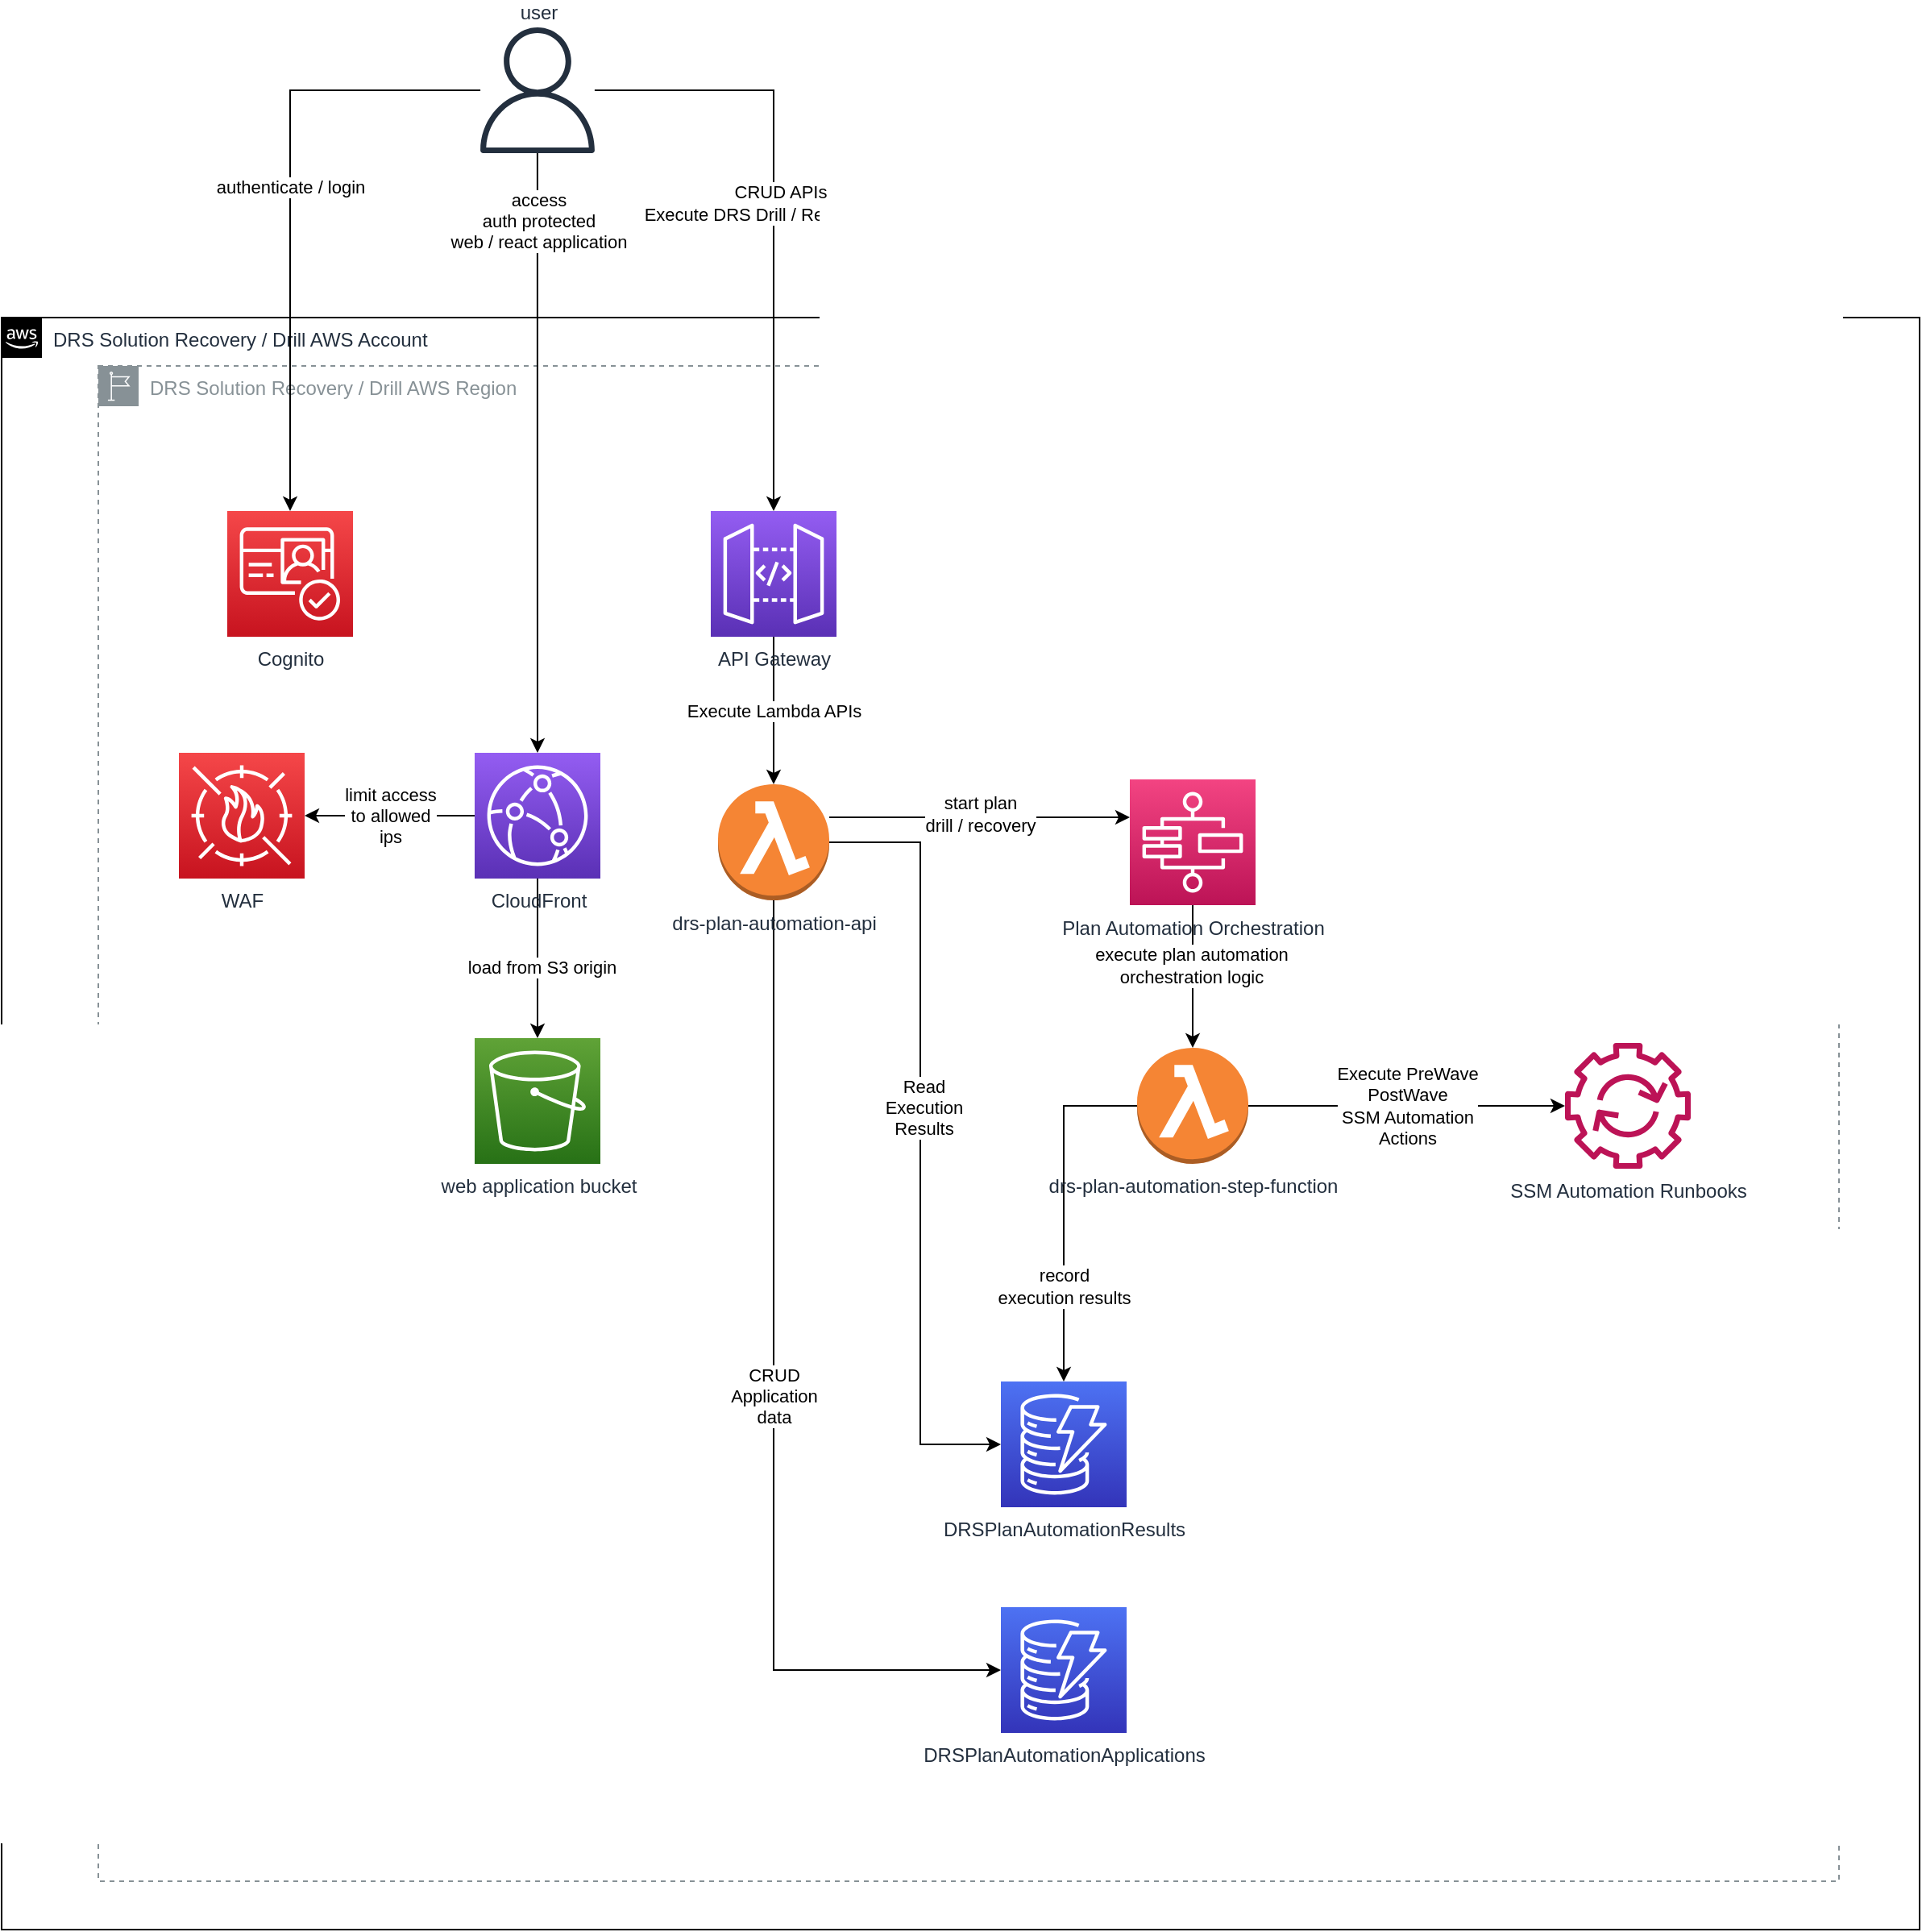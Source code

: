 <mxfile version="14.5.1" type="device"><diagram id="146kvaY81JoFhR2fT1sD" name="DRS Plan Automation Baseline Architecture"><mxGraphModel dx="1298" dy="3145" grid="1" gridSize="10" guides="1" tooltips="1" connect="1" arrows="1" fold="1" page="1" pageScale="1" pageWidth="850" pageHeight="1100" math="0" shadow="0"><root><mxCell id="o_yvSjvYm8ZHU7pBNBxk-0"/><mxCell id="WyglVCML0dnfB455Aoaf-0" value="Account" style="" parent="o_yvSjvYm8ZHU7pBNBxk-0"/><mxCell id="Yuy_BXSlaTN0itQn0DiK-1" value="DRS Solution Recovery / Drill AWS Account" style="points=[[0,0],[0.25,0],[0.5,0],[0.75,0],[1,0],[1,0.25],[1,0.5],[1,0.75],[1,1],[0.75,1],[0.5,1],[0.25,1],[0,1],[0,0.75],[0,0.5],[0,0.25]];outlineConnect=0;gradientColor=none;html=1;whiteSpace=wrap;fontSize=12;fontStyle=0;shape=mxgraph.aws4.group;grIcon=mxgraph.aws4.group_aws_cloud_alt;strokeColor=#000000;fillColor=none;verticalAlign=top;align=left;spacingLeft=30;fontColor=#232F3E;dashed=0;" parent="WyglVCML0dnfB455Aoaf-0" vertex="1"><mxGeometry x="10" y="-1530" width="1190" height="1000" as="geometry"/></mxCell><mxCell id="o_yvSjvYm8ZHU7pBNBxk-1" value="Region" parent="o_yvSjvYm8ZHU7pBNBxk-0"/><mxCell id="Yuy_BXSlaTN0itQn0DiK-3" value="DRS Solution Recovery / Drill AWS Region" style="outlineConnect=0;gradientColor=none;html=1;whiteSpace=wrap;fontSize=12;fontStyle=0;shape=mxgraph.aws4.group;grIcon=mxgraph.aws4.group_region;strokeColor=#879196;fillColor=none;verticalAlign=top;align=left;spacingLeft=30;fontColor=#879196;dashed=1;" parent="o_yvSjvYm8ZHU7pBNBxk-1" vertex="1"><mxGeometry x="70" y="-1500" width="1080" height="940" as="geometry"/></mxCell><mxCell id="jtjr3lLfcv1fhe9xvd56-19" value="Execute PreWave&lt;br&gt;PostWave&lt;br&gt;SSM Automation&lt;br&gt;Actions" style="edgeStyle=orthogonalEdgeStyle;rounded=0;orthogonalLoop=1;jettySize=auto;html=1;startArrow=none;startFill=0;endArrow=classic;endFill=1;" edge="1" parent="o_yvSjvYm8ZHU7pBNBxk-1" source="jvz22hjZOSJCWWpNn8-E-17" target="0hPKeTikyMp0y_E2JEp7-7"><mxGeometry relative="1" as="geometry"/></mxCell><mxCell id="jtjr3lLfcv1fhe9xvd56-20" value="record &lt;br&gt;execution results" style="edgeStyle=orthogonalEdgeStyle;rounded=0;orthogonalLoop=1;jettySize=auto;html=1;startArrow=none;startFill=0;endArrow=classic;endFill=1;" edge="1" parent="o_yvSjvYm8ZHU7pBNBxk-1" source="jvz22hjZOSJCWWpNn8-E-17" target="x11Jodv8IO3x0aT6C2JS-38"><mxGeometry x="0.446" relative="1" as="geometry"><mxPoint y="1" as="offset"/></mxGeometry></mxCell><mxCell id="jvz22hjZOSJCWWpNn8-E-17" value="&lt;span style=&quot;color: rgb(35 , 47 , 62)&quot;&gt;drs-plan-automation-step-function&lt;/span&gt;" style="outlineConnect=0;dashed=0;verticalLabelPosition=bottom;verticalAlign=top;align=center;html=1;shape=mxgraph.aws3.lambda_function;fillColor=#F58534;gradientColor=none;" parent="o_yvSjvYm8ZHU7pBNBxk-1" vertex="1"><mxGeometry x="714.5" y="-1077" width="69" height="72" as="geometry"/></mxCell><mxCell id="jvz22hjZOSJCWWpNn8-E-20" value="DRSPlanAutomationApplications" style="points=[[0,0,0],[0.25,0,0],[0.5,0,0],[0.75,0,0],[1,0,0],[0,1,0],[0.25,1,0],[0.5,1,0],[0.75,1,0],[1,1,0],[0,0.25,0],[0,0.5,0],[0,0.75,0],[1,0.25,0],[1,0.5,0],[1,0.75,0]];outlineConnect=0;fontColor=#232F3E;gradientColor=#4D72F3;gradientDirection=north;fillColor=#3334B9;strokeColor=#ffffff;dashed=0;verticalLabelPosition=bottom;verticalAlign=top;align=center;html=1;fontSize=12;fontStyle=0;aspect=fixed;shape=mxgraph.aws4.resourceIcon;resIcon=mxgraph.aws4.dynamodb;" parent="o_yvSjvYm8ZHU7pBNBxk-1" vertex="1"><mxGeometry x="630" y="-730" width="78" height="78" as="geometry"/></mxCell><mxCell id="0hPKeTikyMp0y_E2JEp7-7" value="SSM Automation Runbooks" style="outlineConnect=0;fontColor=#232F3E;gradientColor=none;fillColor=#BC1356;strokeColor=none;dashed=0;verticalLabelPosition=bottom;verticalAlign=top;align=center;html=1;fontSize=12;fontStyle=0;aspect=fixed;pointerEvents=1;shape=mxgraph.aws4.automation;" parent="o_yvSjvYm8ZHU7pBNBxk-1" vertex="1"><mxGeometry x="980" y="-1080" width="78" height="78" as="geometry"/></mxCell><mxCell id="x11Jodv8IO3x0aT6C2JS-38" value="DRSPlanAutomationResults" style="points=[[0,0,0],[0.25,0,0],[0.5,0,0],[0.75,0,0],[1,0,0],[0,1,0],[0.25,1,0],[0.5,1,0],[0.75,1,0],[1,1,0],[0,0.25,0],[0,0.5,0],[0,0.75,0],[1,0.25,0],[1,0.5,0],[1,0.75,0]];outlineConnect=0;fontColor=#232F3E;gradientColor=#4D72F3;gradientDirection=north;fillColor=#3334B9;strokeColor=#ffffff;dashed=0;verticalLabelPosition=bottom;verticalAlign=top;align=center;html=1;fontSize=12;fontStyle=0;aspect=fixed;shape=mxgraph.aws4.resourceIcon;resIcon=mxgraph.aws4.dynamodb;" parent="o_yvSjvYm8ZHU7pBNBxk-1" vertex="1"><mxGeometry x="630" y="-870" width="78" height="78" as="geometry"/></mxCell><mxCell id="jtjr3lLfcv1fhe9xvd56-11" style="edgeStyle=orthogonalEdgeStyle;rounded=0;orthogonalLoop=1;jettySize=auto;html=1;startArrow=none;startFill=0;endArrow=classic;endFill=1;" edge="1" parent="o_yvSjvYm8ZHU7pBNBxk-1" source="x11Jodv8IO3x0aT6C2JS-41" target="jvz22hjZOSJCWWpNn8-E-20"><mxGeometry relative="1" as="geometry"><Array as="points"><mxPoint x="489" y="-691"/></Array></mxGeometry></mxCell><mxCell id="jtjr3lLfcv1fhe9xvd56-12" value="CRUD &lt;br&gt;Application&lt;br&gt;data" style="edgeLabel;html=1;align=center;verticalAlign=middle;resizable=0;points=[];" vertex="1" connectable="0" parent="jtjr3lLfcv1fhe9xvd56-11"><mxGeometry x="-0.005" relative="1" as="geometry"><mxPoint as="offset"/></mxGeometry></mxCell><mxCell id="jtjr3lLfcv1fhe9xvd56-13" style="edgeStyle=orthogonalEdgeStyle;rounded=0;orthogonalLoop=1;jettySize=auto;html=1;entryX=0;entryY=0.5;entryDx=0;entryDy=0;entryPerimeter=0;startArrow=none;startFill=0;endArrow=classic;endFill=1;" edge="1" parent="o_yvSjvYm8ZHU7pBNBxk-1" source="x11Jodv8IO3x0aT6C2JS-41" target="x11Jodv8IO3x0aT6C2JS-38"><mxGeometry relative="1" as="geometry"><Array as="points"><mxPoint x="580" y="-1204"/><mxPoint x="580" y="-831"/></Array></mxGeometry></mxCell><mxCell id="jtjr3lLfcv1fhe9xvd56-14" value="Read&lt;br&gt;Execution &lt;br&gt;Results" style="edgeLabel;html=1;align=center;verticalAlign=middle;resizable=0;points=[];" vertex="1" connectable="0" parent="jtjr3lLfcv1fhe9xvd56-13"><mxGeometry x="-0.079" y="2" relative="1" as="geometry"><mxPoint as="offset"/></mxGeometry></mxCell><mxCell id="jtjr3lLfcv1fhe9xvd56-15" style="edgeStyle=orthogonalEdgeStyle;rounded=0;orthogonalLoop=1;jettySize=auto;html=1;startArrow=none;startFill=0;endArrow=classic;endFill=1;" edge="1" parent="o_yvSjvYm8ZHU7pBNBxk-1" source="x11Jodv8IO3x0aT6C2JS-41" target="x11Jodv8IO3x0aT6C2JS-52"><mxGeometry relative="1" as="geometry"><Array as="points"><mxPoint x="610" y="-1220"/><mxPoint x="610" y="-1220"/></Array></mxGeometry></mxCell><mxCell id="jtjr3lLfcv1fhe9xvd56-16" value="start plan&lt;br&gt;drill / recovery" style="edgeLabel;html=1;align=center;verticalAlign=middle;resizable=0;points=[];" vertex="1" connectable="0" parent="jtjr3lLfcv1fhe9xvd56-15"><mxGeometry x="0.003" y="2" relative="1" as="geometry"><mxPoint as="offset"/></mxGeometry></mxCell><mxCell id="x11Jodv8IO3x0aT6C2JS-41" value="&lt;span style=&quot;color: rgb(35 , 47 , 62)&quot;&gt;drs-plan-automation-api&lt;/span&gt;" style="outlineConnect=0;dashed=0;verticalLabelPosition=bottom;verticalAlign=top;align=center;html=1;shape=mxgraph.aws3.lambda_function;fillColor=#F58534;gradientColor=none;" parent="o_yvSjvYm8ZHU7pBNBxk-1" vertex="1"><mxGeometry x="454.5" y="-1240.5" width="69" height="72" as="geometry"/></mxCell><mxCell id="jtjr3lLfcv1fhe9xvd56-17" style="edgeStyle=orthogonalEdgeStyle;rounded=0;orthogonalLoop=1;jettySize=auto;html=1;startArrow=none;startFill=0;endArrow=classic;endFill=1;" edge="1" parent="o_yvSjvYm8ZHU7pBNBxk-1" source="x11Jodv8IO3x0aT6C2JS-52" target="jvz22hjZOSJCWWpNn8-E-17"><mxGeometry relative="1" as="geometry"/></mxCell><mxCell id="jtjr3lLfcv1fhe9xvd56-18" value="execute plan automation&lt;br&gt;orchestration logic" style="edgeLabel;html=1;align=center;verticalAlign=middle;resizable=0;points=[];" vertex="1" connectable="0" parent="jtjr3lLfcv1fhe9xvd56-17"><mxGeometry x="-0.152" y="-1" relative="1" as="geometry"><mxPoint as="offset"/></mxGeometry></mxCell><mxCell id="x11Jodv8IO3x0aT6C2JS-52" value="Plan Automation Orchestration" style="points=[[0,0,0],[0.25,0,0],[0.5,0,0],[0.75,0,0],[1,0,0],[0,1,0],[0.25,1,0],[0.5,1,0],[0.75,1,0],[1,1,0],[0,0.25,0],[0,0.5,0],[0,0.75,0],[1,0.25,0],[1,0.5,0],[1,0.75,0]];outlineConnect=0;fontColor=#232F3E;gradientColor=#F34482;gradientDirection=north;fillColor=#BC1356;strokeColor=#ffffff;dashed=0;verticalLabelPosition=bottom;verticalAlign=top;align=center;html=1;fontSize=12;fontStyle=0;aspect=fixed;shape=mxgraph.aws4.resourceIcon;resIcon=mxgraph.aws4.step_functions;" parent="o_yvSjvYm8ZHU7pBNBxk-1" vertex="1"><mxGeometry x="710" y="-1243.5" width="78" height="78" as="geometry"/></mxCell><mxCell id="jtjr3lLfcv1fhe9xvd56-4" value="limit access&lt;br&gt;to allowed&lt;br&gt;ips" style="edgeStyle=orthogonalEdgeStyle;rounded=0;orthogonalLoop=1;jettySize=auto;html=1;startArrow=none;startFill=0;endArrow=classic;endFill=1;" edge="1" parent="o_yvSjvYm8ZHU7pBNBxk-1" source="LlgYlNXtmQAIU1DmE6Nu-2" target="LlgYlNXtmQAIU1DmE6Nu-5"><mxGeometry relative="1" as="geometry"/></mxCell><mxCell id="jtjr3lLfcv1fhe9xvd56-6" style="edgeStyle=orthogonalEdgeStyle;rounded=0;orthogonalLoop=1;jettySize=auto;html=1;startArrow=none;startFill=0;endArrow=classic;endFill=1;" edge="1" parent="o_yvSjvYm8ZHU7pBNBxk-1" source="LlgYlNXtmQAIU1DmE6Nu-2" target="LlgYlNXtmQAIU1DmE6Nu-7"><mxGeometry relative="1" as="geometry"/></mxCell><mxCell id="jtjr3lLfcv1fhe9xvd56-7" value="load from S3 origin" style="edgeLabel;html=1;align=center;verticalAlign=middle;resizable=0;points=[];" vertex="1" connectable="0" parent="jtjr3lLfcv1fhe9xvd56-6"><mxGeometry x="0.079" y="2" relative="1" as="geometry"><mxPoint y="1" as="offset"/></mxGeometry></mxCell><mxCell id="LlgYlNXtmQAIU1DmE6Nu-2" value="CloudFront" style="points=[[0,0,0],[0.25,0,0],[0.5,0,0],[0.75,0,0],[1,0,0],[0,1,0],[0.25,1,0],[0.5,1,0],[0.75,1,0],[1,1,0],[0,0.25,0],[0,0.5,0],[0,0.75,0],[1,0.25,0],[1,0.5,0],[1,0.75,0]];outlineConnect=0;fontColor=#232F3E;gradientColor=#945DF2;gradientDirection=north;fillColor=#5A30B5;strokeColor=#ffffff;dashed=0;verticalLabelPosition=bottom;verticalAlign=top;align=center;html=1;fontSize=12;fontStyle=0;aspect=fixed;shape=mxgraph.aws4.resourceIcon;resIcon=mxgraph.aws4.cloudfront;" parent="o_yvSjvYm8ZHU7pBNBxk-1" vertex="1"><mxGeometry x="303.5" y="-1260" width="78" height="78" as="geometry"/></mxCell><mxCell id="LlgYlNXtmQAIU1DmE6Nu-3" value="Cognito" style="points=[[0,0,0],[0.25,0,0],[0.5,0,0],[0.75,0,0],[1,0,0],[0,1,0],[0.25,1,0],[0.5,1,0],[0.75,1,0],[1,1,0],[0,0.25,0],[0,0.5,0],[0,0.75,0],[1,0.25,0],[1,0.5,0],[1,0.75,0]];outlineConnect=0;fontColor=#232F3E;gradientColor=#F54749;gradientDirection=north;fillColor=#C7131F;strokeColor=#ffffff;dashed=0;verticalLabelPosition=bottom;verticalAlign=top;align=center;html=1;fontSize=12;fontStyle=0;aspect=fixed;shape=mxgraph.aws4.resourceIcon;resIcon=mxgraph.aws4.cognito;" parent="o_yvSjvYm8ZHU7pBNBxk-1" vertex="1"><mxGeometry x="150" y="-1410" width="78" height="78" as="geometry"/></mxCell><mxCell id="jtjr3lLfcv1fhe9xvd56-10" value="Execute Lambda APIs" style="edgeStyle=orthogonalEdgeStyle;rounded=0;orthogonalLoop=1;jettySize=auto;html=1;startArrow=none;startFill=0;endArrow=classic;endFill=1;" edge="1" parent="o_yvSjvYm8ZHU7pBNBxk-1" source="LlgYlNXtmQAIU1DmE6Nu-4" target="x11Jodv8IO3x0aT6C2JS-41"><mxGeometry relative="1" as="geometry"/></mxCell><mxCell id="LlgYlNXtmQAIU1DmE6Nu-4" value="API Gateway" style="points=[[0,0,0],[0.25,0,0],[0.5,0,0],[0.75,0,0],[1,0,0],[0,1,0],[0.25,1,0],[0.5,1,0],[0.75,1,0],[1,1,0],[0,0.25,0],[0,0.5,0],[0,0.75,0],[1,0.25,0],[1,0.5,0],[1,0.75,0]];outlineConnect=0;fontColor=#232F3E;gradientColor=#945DF2;gradientDirection=north;fillColor=#5A30B5;strokeColor=#ffffff;dashed=0;verticalLabelPosition=bottom;verticalAlign=top;align=center;html=1;fontSize=12;fontStyle=0;aspect=fixed;shape=mxgraph.aws4.resourceIcon;resIcon=mxgraph.aws4.api_gateway;" parent="o_yvSjvYm8ZHU7pBNBxk-1" vertex="1"><mxGeometry x="450" y="-1410" width="78" height="78" as="geometry"/></mxCell><mxCell id="LlgYlNXtmQAIU1DmE6Nu-5" value="WAF" style="points=[[0,0,0],[0.25,0,0],[0.5,0,0],[0.75,0,0],[1,0,0],[0,1,0],[0.25,1,0],[0.5,1,0],[0.75,1,0],[1,1,0],[0,0.25,0],[0,0.5,0],[0,0.75,0],[1,0.25,0],[1,0.5,0],[1,0.75,0]];outlineConnect=0;fontColor=#232F3E;gradientColor=#F54749;gradientDirection=north;fillColor=#C7131F;strokeColor=#ffffff;dashed=0;verticalLabelPosition=bottom;verticalAlign=top;align=center;html=1;fontSize=12;fontStyle=0;aspect=fixed;shape=mxgraph.aws4.resourceIcon;resIcon=mxgraph.aws4.waf;" parent="o_yvSjvYm8ZHU7pBNBxk-1" vertex="1"><mxGeometry x="120" y="-1260" width="78" height="78" as="geometry"/></mxCell><mxCell id="jtjr3lLfcv1fhe9xvd56-0" style="edgeStyle=orthogonalEdgeStyle;rounded=0;orthogonalLoop=1;jettySize=auto;html=1;startArrow=none;startFill=0;endArrow=classic;endFill=1;" edge="1" parent="o_yvSjvYm8ZHU7pBNBxk-1" source="LlgYlNXtmQAIU1DmE6Nu-6" target="LlgYlNXtmQAIU1DmE6Nu-3"><mxGeometry relative="1" as="geometry"/></mxCell><mxCell id="jtjr3lLfcv1fhe9xvd56-1" value="authenticate / login" style="edgeLabel;html=1;align=center;verticalAlign=middle;resizable=0;points=[];" vertex="1" connectable="0" parent="jtjr3lLfcv1fhe9xvd56-0"><mxGeometry x="0.093" y="1" relative="1" as="geometry"><mxPoint x="-1" y="-29.6" as="offset"/></mxGeometry></mxCell><mxCell id="jtjr3lLfcv1fhe9xvd56-2" style="edgeStyle=orthogonalEdgeStyle;rounded=0;orthogonalLoop=1;jettySize=auto;html=1;startArrow=none;startFill=0;endArrow=classic;endFill=1;" edge="1" parent="o_yvSjvYm8ZHU7pBNBxk-1" source="LlgYlNXtmQAIU1DmE6Nu-6" target="LlgYlNXtmQAIU1DmE6Nu-2"><mxGeometry relative="1" as="geometry"/></mxCell><mxCell id="jtjr3lLfcv1fhe9xvd56-5" value="access&lt;br&gt;auth protected&lt;br&gt;web / react application" style="edgeLabel;html=1;align=center;verticalAlign=middle;resizable=0;points=[];" vertex="1" connectable="0" parent="jtjr3lLfcv1fhe9xvd56-2"><mxGeometry x="-0.168" y="2" relative="1" as="geometry"><mxPoint x="-2" y="-112.94" as="offset"/></mxGeometry></mxCell><mxCell id="jtjr3lLfcv1fhe9xvd56-8" style="edgeStyle=orthogonalEdgeStyle;rounded=0;orthogonalLoop=1;jettySize=auto;html=1;startArrow=none;startFill=0;endArrow=classic;endFill=1;" edge="1" parent="o_yvSjvYm8ZHU7pBNBxk-1" source="LlgYlNXtmQAIU1DmE6Nu-6" target="LlgYlNXtmQAIU1DmE6Nu-4"><mxGeometry relative="1" as="geometry"/></mxCell><mxCell id="jtjr3lLfcv1fhe9xvd56-9" value="CRUD APIs&lt;br&gt;Execute DRS Drill / Recovery APIs" style="edgeLabel;html=1;align=center;verticalAlign=middle;resizable=0;points=[];" vertex="1" connectable="0" parent="jtjr3lLfcv1fhe9xvd56-8"><mxGeometry x="0.195" y="4" relative="1" as="geometry"><mxPoint y="-41.6" as="offset"/></mxGeometry></mxCell><mxCell id="LlgYlNXtmQAIU1DmE6Nu-6" value="user" style="outlineConnect=0;fontColor=#232F3E;gradientColor=none;fillColor=#232F3E;strokeColor=none;dashed=0;verticalLabelPosition=top;verticalAlign=bottom;align=center;html=1;fontSize=12;fontStyle=0;aspect=fixed;pointerEvents=1;shape=mxgraph.aws4.user;labelPosition=center;" parent="o_yvSjvYm8ZHU7pBNBxk-1" vertex="1"><mxGeometry x="303.5" y="-1710" width="78" height="78" as="geometry"/></mxCell><mxCell id="LlgYlNXtmQAIU1DmE6Nu-7" value="web application bucket" style="points=[[0,0,0],[0.25,0,0],[0.5,0,0],[0.75,0,0],[1,0,0],[0,1,0],[0.25,1,0],[0.5,1,0],[0.75,1,0],[1,1,0],[0,0.25,0],[0,0.5,0],[0,0.75,0],[1,0.25,0],[1,0.5,0],[1,0.75,0]];outlineConnect=0;fontColor=#232F3E;gradientColor=#60A337;gradientDirection=north;fillColor=#277116;strokeColor=#ffffff;dashed=0;verticalLabelPosition=bottom;verticalAlign=top;align=center;html=1;fontSize=12;fontStyle=0;aspect=fixed;shape=mxgraph.aws4.resourceIcon;resIcon=mxgraph.aws4.s3;" parent="o_yvSjvYm8ZHU7pBNBxk-1" vertex="1"><mxGeometry x="303.5" y="-1083" width="78" height="78" as="geometry"/></mxCell></root></mxGraphModel></diagram></mxfile>